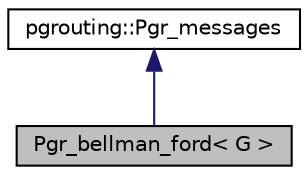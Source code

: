 digraph "Pgr_bellman_ford&lt; G &gt;"
{
 // LATEX_PDF_SIZE
  edge [fontname="Helvetica",fontsize="10",labelfontname="Helvetica",labelfontsize="10"];
  node [fontname="Helvetica",fontsize="10",shape=record];
  Node1 [label="Pgr_bellman_ford\< G \>",height=0.2,width=0.4,color="black", fillcolor="grey75", style="filled", fontcolor="black",tooltip=" "];
  Node2 -> Node1 [dir="back",color="midnightblue",fontsize="10",style="solid",fontname="Helvetica"];
  Node2 [label="pgrouting::Pgr_messages",height=0.2,width=0.4,color="black", fillcolor="white", style="filled",URL="$classpgrouting_1_1Pgr__messages.html",tooltip=" "];
}
